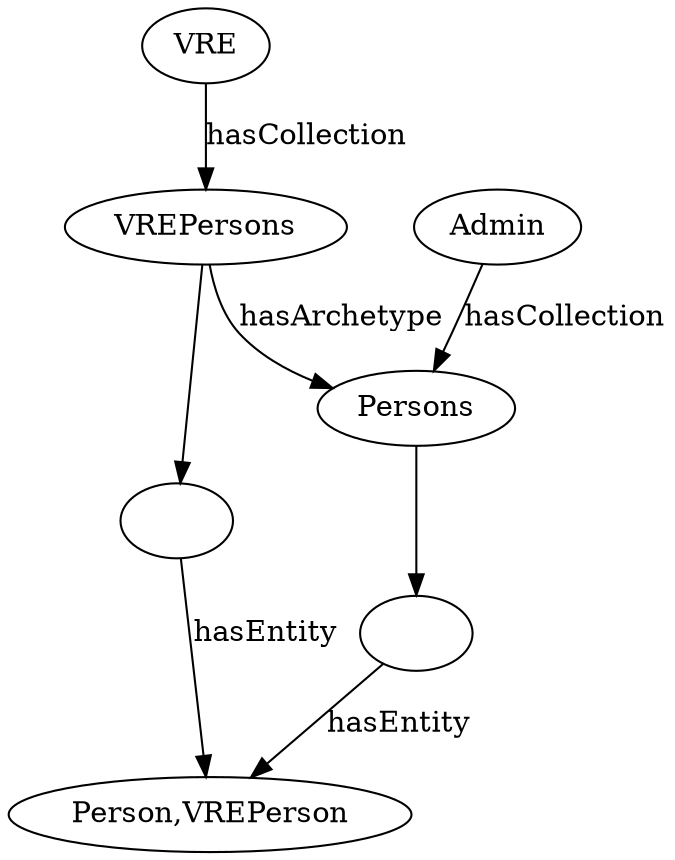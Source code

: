 digraph graphname{
	V [label="VRE"]
	AV [label="Admin"]
        C [label="VREPersons"]  
        EN [label=""]
	ARCH [label="Persons"]
	ARCH_EN [label=""]
	E [label="Person,VREPerson"]	
        V->C [label="hasCollection"]
	C->ARCH [label="hasArchetype"]
	AV->ARCH [label="hasCollection"]
	C->EN
	ARCH->ARCH_EN
	EN->E[label="hasEntity"]
	ARCH_EN->E[label="hasEntity"]
}
